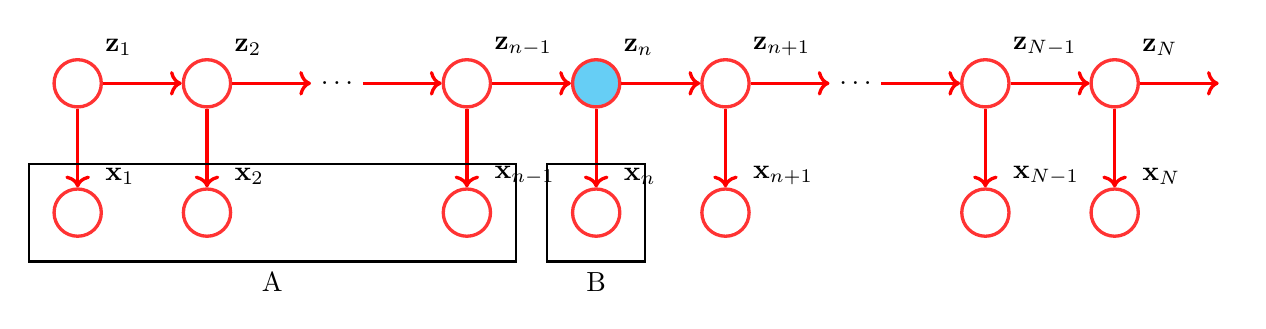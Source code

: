 \begin{tikzpicture}[
latentnode/.style={circle, draw=red!80, minimum size=6mm, very thick},
observednode/.style={circle, draw=red!80, fill=cyan!60, minimum size=6mm, very thick},
]

% Defining the nodes
\node[latentnode, label=above right:{${\bf z}_1$}] (z1) {};
\node[latentnode, label=above right:{${\bf z}_2$}] (z2) [right=of z1] {};
\node (transition) [right=of z2] {$\ldots$};
\node[latentnode, label=above right:{${\bf z}_{n-1}$}] (z_nm1) [right=of transition] {};
\node[observednode, label=above right:{${\bf z}_{n}$}] (zn) [right=of z_nm1] {};
\node[latentnode, label=above right:{${\bf z}_{n+1}$}] (z_np1) [right=of zn] {};
\node (transition2) [right=of z_np1] {$\ldots$};
\node[latentnode, label=above right:{${\bf z}_{N-1}$}] (z_Nm1) [right=of transition2] {};
\node[latentnode, label=above right:{${\bf z}_{N}$}] (zN) [right=of z_Nm1] {};
\node (final) [right=of zN] {};

% Defining observed nodes
\node[latentnode, label=above right:{${\bf x}_1$}] (x1) [below=of z1]{};
\node[latentnode, label=above right:{${\bf x}_2$}] (x2) [below=of z2]{};
\node[latentnode, label=above right:{${\bf x}_{n-1}$}] (x_nm1) [below=of z_nm1]{};
\node[latentnode, label=above right:{${\bf x}_{n}$}] (xn) [below=of zn]{};
\node[latentnode, label=above right:{${\bf x}_{n+1}$}] (x_np1) [below=of z_np1]{};
\node[latentnode, label=above right:{${\bf x}_{N-1}$}] (x_Nm1) [below=of z_Nm1]{};
\node[latentnode, label=above right:{${\bf x}_{N}$}] (xN) [below=of zN]{};


% Relationships between latent variables
\draw[->, color=red, very thick] (z1) -- (z2);
\draw[->, color=red, very thick] (z2) -- (transition);
\draw[->, color=red, very thick] (transition) -- (z_nm1);
\draw[->, color=red, very thick] (z_nm1) -- (zn);
\draw[->, color=red, very thick] (zn) -- (z_np1);
\draw[->, color=red, very thick] (z_np1) -- (transition2);
\draw[->, color=red, very thick] (transition2) -- (z_Nm1);
\draw[->, color=red, very thick] (z_Nm1) -- (zN);
\draw[->, color=red, very thick] (zN) -- (final);


% Relationships between observed and latent variables
\draw[->, color=red, very thick] (z1) -- (x1);
\draw[->, color=red, very thick] (z2) -- (x2);
\draw[->, color=red, very thick] (z_nm1) -- (x_nm1);
\draw[->, color=red, very thick] (zn) -- (xn);
\draw[->, color=red, very thick] (z_np1) -- (x_np1);
\draw[->, color=red, very thick] (z_Nm1) -- (x_Nm1);
\draw[->, color=red, very thick] (zN) -- (xN);

\node[draw, thick, inner sep=3mm,label=below:A,fit=(x1) (x_nm1)] {};
\node[draw, thick, inner sep=3mm,label=below:B,fit=(xn)] {};

\end{tikzpicture}